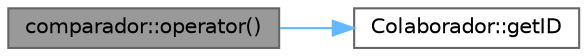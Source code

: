 digraph "comparador::operator()"
{
 // INTERACTIVE_SVG=YES
 // LATEX_PDF_SIZE
  bgcolor="transparent";
  edge [fontname=Helvetica,fontsize=10,labelfontname=Helvetica,labelfontsize=10];
  node [fontname=Helvetica,fontsize=10,shape=box,height=0.2,width=0.4];
  rankdir="LR";
  Node1 [id="Node000001",label="comparador::operator()",height=0.2,width=0.4,color="gray40", fillcolor="grey60", style="filled", fontcolor="black",tooltip="Operador de comparação para ordenar os colaboradores por ID."];
  Node1 -> Node2 [id="edge1_Node000001_Node000002",color="steelblue1",style="solid",tooltip=" "];
  Node2 [id="Node000002",label="Colaborador::getID",height=0.2,width=0.4,color="grey40", fillcolor="white", style="filled",URL="$dc/dd3/class_colaborador.html#ad5284a3ae726d3cc39f160005b30c66d",tooltip="Obtém o ID único do colaborador."];
}
